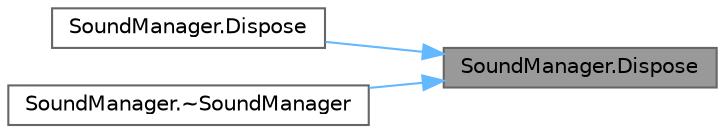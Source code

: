 digraph "SoundManager.Dispose"
{
 // LATEX_PDF_SIZE
  bgcolor="transparent";
  edge [fontname=Helvetica,fontsize=10,labelfontname=Helvetica,labelfontsize=10];
  node [fontname=Helvetica,fontsize=10,shape=box,height=0.2,width=0.4];
  rankdir="RL";
  Node1 [id="Node000001",label="SoundManager.Dispose",height=0.2,width=0.4,color="gray40", fillcolor="grey60", style="filled", fontcolor="black",tooltip="破棄処理"];
  Node1 -> Node2 [id="edge1_Node000001_Node000002",dir="back",color="steelblue1",style="solid",tooltip=" "];
  Node2 [id="Node000002",label="SoundManager.Dispose",height=0.2,width=0.4,color="grey40", fillcolor="white", style="filled",URL="$class_sound_manager.html#ab6390ead95d57d4f8b68a18d37a2ec8a",tooltip="破棄処理"];
  Node1 -> Node3 [id="edge2_Node000001_Node000003",dir="back",color="steelblue1",style="solid",tooltip=" "];
  Node3 [id="Node000003",label="SoundManager.~SoundManager",height=0.2,width=0.4,color="grey40", fillcolor="white", style="filled",URL="$class_sound_manager.html#a32629a7f0b9e01292e2df977758c37fe",tooltip=" "];
}
